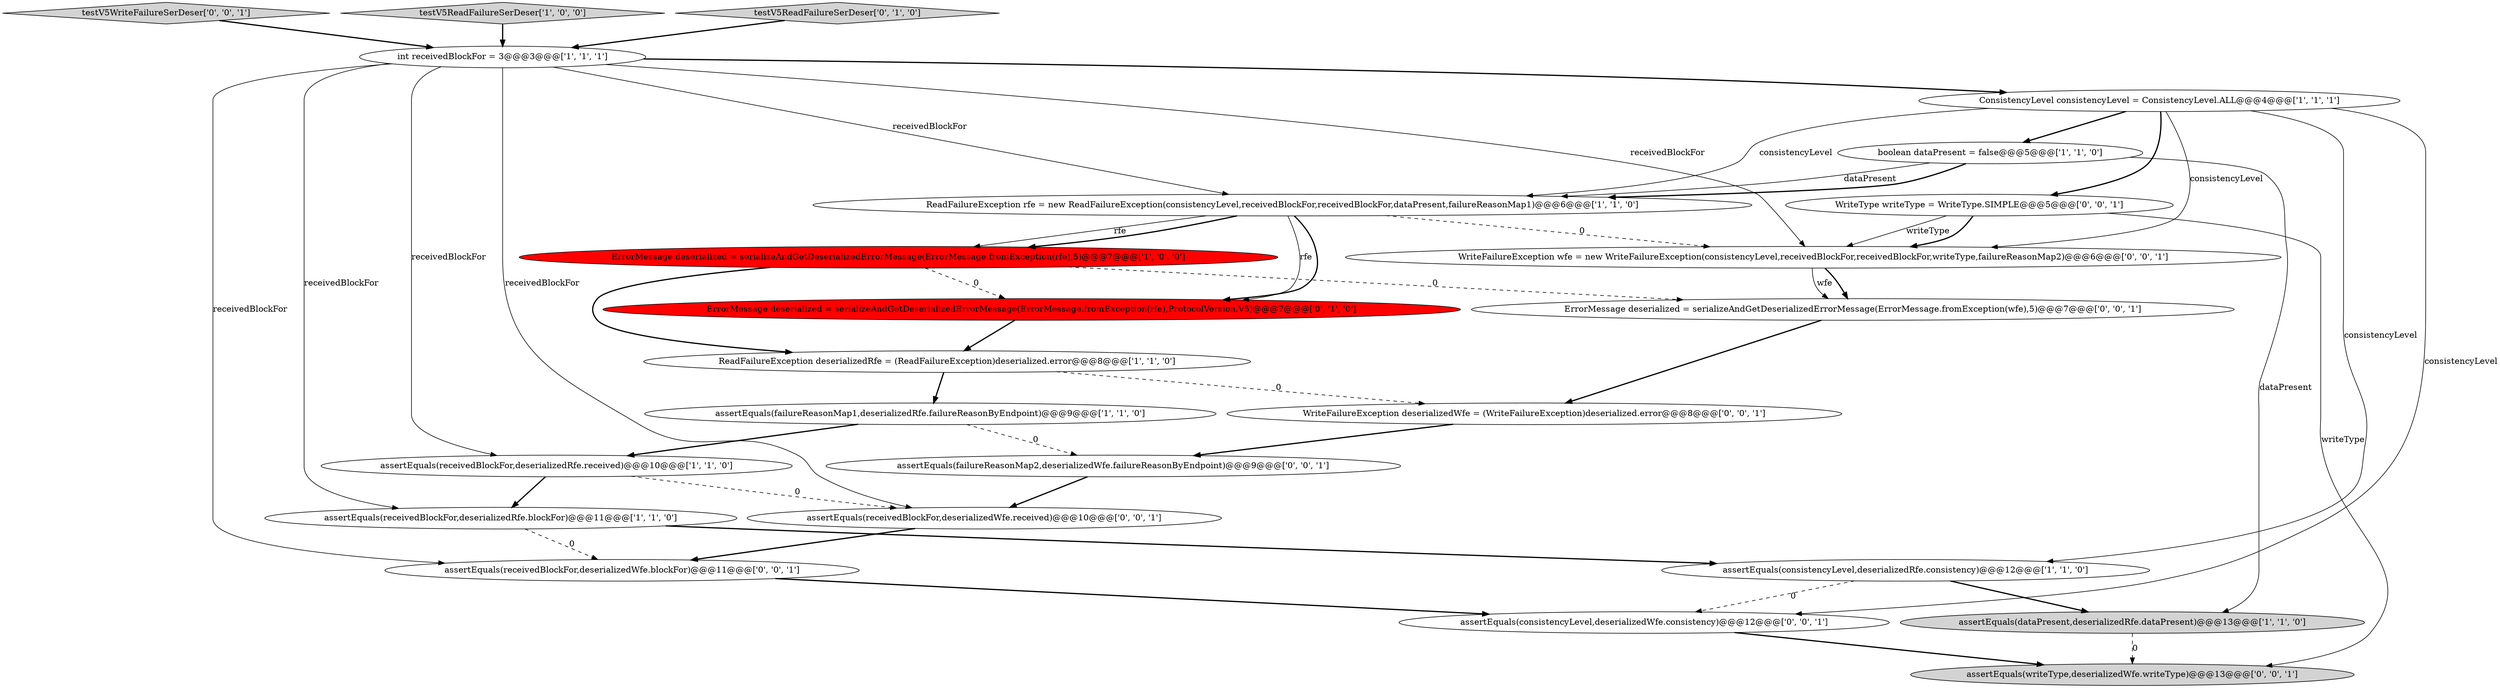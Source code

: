digraph {
2 [style = filled, label = "ReadFailureException deserializedRfe = (ReadFailureException)deserialized.error@@@8@@@['1', '1', '0']", fillcolor = white, shape = ellipse image = "AAA0AAABBB1BBB"];
22 [style = filled, label = "ErrorMessage deserialized = serializeAndGetDeserializedErrorMessage(ErrorMessage.fromException(wfe),5)@@@7@@@['0', '0', '1']", fillcolor = white, shape = ellipse image = "AAA0AAABBB3BBB"];
19 [style = filled, label = "WriteFailureException deserializedWfe = (WriteFailureException)deserialized.error@@@8@@@['0', '0', '1']", fillcolor = white, shape = ellipse image = "AAA0AAABBB3BBB"];
1 [style = filled, label = "assertEquals(dataPresent,deserializedRfe.dataPresent)@@@13@@@['1', '1', '0']", fillcolor = lightgray, shape = ellipse image = "AAA0AAABBB1BBB"];
3 [style = filled, label = "assertEquals(receivedBlockFor,deserializedRfe.received)@@@10@@@['1', '1', '0']", fillcolor = white, shape = ellipse image = "AAA0AAABBB1BBB"];
9 [style = filled, label = "ErrorMessage deserialized = serializeAndGetDeserializedErrorMessage(ErrorMessage.fromException(rfe),5)@@@7@@@['1', '0', '0']", fillcolor = red, shape = ellipse image = "AAA1AAABBB1BBB"];
8 [style = filled, label = "assertEquals(receivedBlockFor,deserializedRfe.blockFor)@@@11@@@['1', '1', '0']", fillcolor = white, shape = ellipse image = "AAA0AAABBB1BBB"];
0 [style = filled, label = "int receivedBlockFor = 3@@@3@@@['1', '1', '1']", fillcolor = white, shape = ellipse image = "AAA0AAABBB1BBB"];
12 [style = filled, label = "ErrorMessage deserialized = serializeAndGetDeserializedErrorMessage(ErrorMessage.fromException(rfe),ProtocolVersion.V5)@@@7@@@['0', '1', '0']", fillcolor = red, shape = ellipse image = "AAA1AAABBB2BBB"];
17 [style = filled, label = "testV5WriteFailureSerDeser['0', '0', '1']", fillcolor = lightgray, shape = diamond image = "AAA0AAABBB3BBB"];
21 [style = filled, label = "assertEquals(receivedBlockFor,deserializedWfe.received)@@@10@@@['0', '0', '1']", fillcolor = white, shape = ellipse image = "AAA0AAABBB3BBB"];
7 [style = filled, label = "boolean dataPresent = false@@@5@@@['1', '1', '0']", fillcolor = white, shape = ellipse image = "AAA0AAABBB1BBB"];
4 [style = filled, label = "assertEquals(consistencyLevel,deserializedRfe.consistency)@@@12@@@['1', '1', '0']", fillcolor = white, shape = ellipse image = "AAA0AAABBB1BBB"];
15 [style = filled, label = "assertEquals(consistencyLevel,deserializedWfe.consistency)@@@12@@@['0', '0', '1']", fillcolor = white, shape = ellipse image = "AAA0AAABBB3BBB"];
16 [style = filled, label = "WriteType writeType = WriteType.SIMPLE@@@5@@@['0', '0', '1']", fillcolor = white, shape = ellipse image = "AAA0AAABBB3BBB"];
23 [style = filled, label = "assertEquals(receivedBlockFor,deserializedWfe.blockFor)@@@11@@@['0', '0', '1']", fillcolor = white, shape = ellipse image = "AAA0AAABBB3BBB"];
14 [style = filled, label = "WriteFailureException wfe = new WriteFailureException(consistencyLevel,receivedBlockFor,receivedBlockFor,writeType,failureReasonMap2)@@@6@@@['0', '0', '1']", fillcolor = white, shape = ellipse image = "AAA0AAABBB3BBB"];
11 [style = filled, label = "testV5ReadFailureSerDeser['1', '0', '0']", fillcolor = lightgray, shape = diamond image = "AAA0AAABBB1BBB"];
13 [style = filled, label = "testV5ReadFailureSerDeser['0', '1', '0']", fillcolor = lightgray, shape = diamond image = "AAA0AAABBB2BBB"];
5 [style = filled, label = "assertEquals(failureReasonMap1,deserializedRfe.failureReasonByEndpoint)@@@9@@@['1', '1', '0']", fillcolor = white, shape = ellipse image = "AAA0AAABBB1BBB"];
20 [style = filled, label = "assertEquals(writeType,deserializedWfe.writeType)@@@13@@@['0', '0', '1']", fillcolor = lightgray, shape = ellipse image = "AAA0AAABBB3BBB"];
18 [style = filled, label = "assertEquals(failureReasonMap2,deserializedWfe.failureReasonByEndpoint)@@@9@@@['0', '0', '1']", fillcolor = white, shape = ellipse image = "AAA0AAABBB3BBB"];
6 [style = filled, label = "ConsistencyLevel consistencyLevel = ConsistencyLevel.ALL@@@4@@@['1', '1', '1']", fillcolor = white, shape = ellipse image = "AAA0AAABBB1BBB"];
10 [style = filled, label = "ReadFailureException rfe = new ReadFailureException(consistencyLevel,receivedBlockFor,receivedBlockFor,dataPresent,failureReasonMap1)@@@6@@@['1', '1', '0']", fillcolor = white, shape = ellipse image = "AAA0AAABBB1BBB"];
6->10 [style = solid, label="consistencyLevel"];
5->3 [style = bold, label=""];
16->14 [style = solid, label="writeType"];
10->9 [style = solid, label="rfe"];
7->10 [style = solid, label="dataPresent"];
19->18 [style = bold, label=""];
2->5 [style = bold, label=""];
2->19 [style = dashed, label="0"];
7->1 [style = solid, label="dataPresent"];
0->21 [style = solid, label="receivedBlockFor"];
6->15 [style = solid, label="consistencyLevel"];
22->19 [style = bold, label=""];
3->21 [style = dashed, label="0"];
9->2 [style = bold, label=""];
0->6 [style = bold, label=""];
7->10 [style = bold, label=""];
8->23 [style = dashed, label="0"];
14->22 [style = bold, label=""];
23->15 [style = bold, label=""];
0->23 [style = solid, label="receivedBlockFor"];
10->12 [style = solid, label="rfe"];
9->22 [style = dashed, label="0"];
0->8 [style = solid, label="receivedBlockFor"];
5->18 [style = dashed, label="0"];
0->14 [style = solid, label="receivedBlockFor"];
14->22 [style = solid, label="wfe"];
1->20 [style = dashed, label="0"];
12->2 [style = bold, label=""];
11->0 [style = bold, label=""];
17->0 [style = bold, label=""];
0->3 [style = solid, label="receivedBlockFor"];
16->20 [style = solid, label="writeType"];
10->12 [style = bold, label=""];
6->16 [style = bold, label=""];
15->20 [style = bold, label=""];
3->8 [style = bold, label=""];
4->15 [style = dashed, label="0"];
16->14 [style = bold, label=""];
6->14 [style = solid, label="consistencyLevel"];
10->9 [style = bold, label=""];
4->1 [style = bold, label=""];
9->12 [style = dashed, label="0"];
8->4 [style = bold, label=""];
18->21 [style = bold, label=""];
6->7 [style = bold, label=""];
0->10 [style = solid, label="receivedBlockFor"];
10->14 [style = dashed, label="0"];
13->0 [style = bold, label=""];
21->23 [style = bold, label=""];
6->4 [style = solid, label="consistencyLevel"];
}
